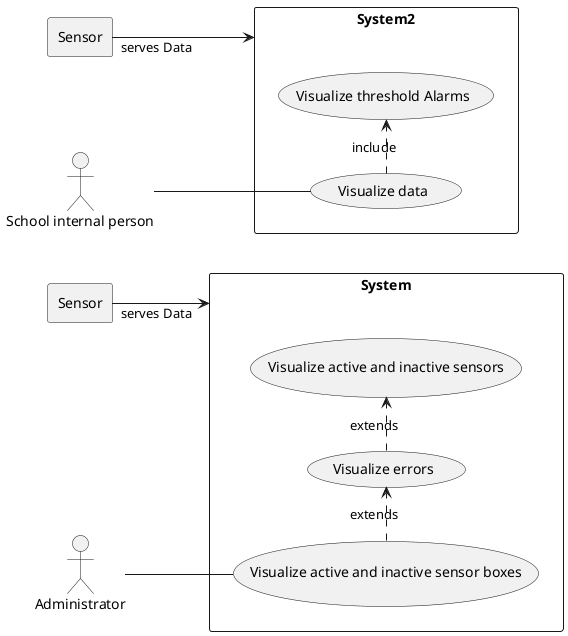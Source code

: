 @startuml
'https://plantuml.com/sequence-diagram

'UCD -------------------------

left to right direction

rectangle Sensor

Sensor "serves Data" --> System

actor "Administrator" as Administrator

rectangle System as System {
  usecase "Visualize active and inactive sensor boxes" as UC1

  usecase "Visualize errors" as UC2
  usecase "Visualize active and inactive sensors" as UC3
}

Administrator -- UC1

(UC1) .> (UC2) : extends
(UC2) .> (UC3) : extends

'UCD2 ------------------------
rectangle Sensor2 as "Sensor"

Sensor2 "serves Data" --> System2

actor "School internal person" as School

rectangle System as System2 {
  usecase "Visualize data" as UC12
  usecase "Visualize threshold Alarms" as UC22
}

School -- UC12
(UC12) .> (UC22) : include

@enduml